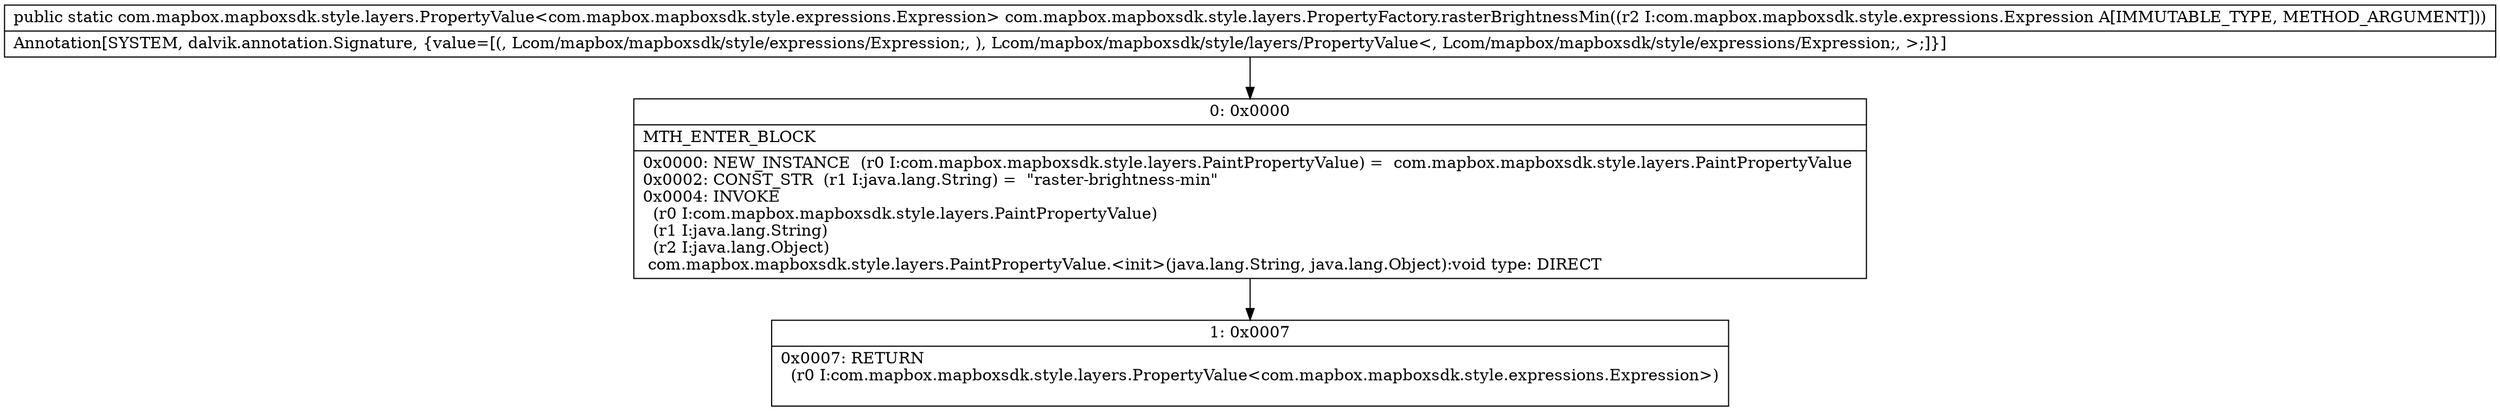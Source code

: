 digraph "CFG forcom.mapbox.mapboxsdk.style.layers.PropertyFactory.rasterBrightnessMin(Lcom\/mapbox\/mapboxsdk\/style\/expressions\/Expression;)Lcom\/mapbox\/mapboxsdk\/style\/layers\/PropertyValue;" {
Node_0 [shape=record,label="{0\:\ 0x0000|MTH_ENTER_BLOCK\l|0x0000: NEW_INSTANCE  (r0 I:com.mapbox.mapboxsdk.style.layers.PaintPropertyValue) =  com.mapbox.mapboxsdk.style.layers.PaintPropertyValue \l0x0002: CONST_STR  (r1 I:java.lang.String) =  \"raster\-brightness\-min\" \l0x0004: INVOKE  \l  (r0 I:com.mapbox.mapboxsdk.style.layers.PaintPropertyValue)\l  (r1 I:java.lang.String)\l  (r2 I:java.lang.Object)\l com.mapbox.mapboxsdk.style.layers.PaintPropertyValue.\<init\>(java.lang.String, java.lang.Object):void type: DIRECT \l}"];
Node_1 [shape=record,label="{1\:\ 0x0007|0x0007: RETURN  \l  (r0 I:com.mapbox.mapboxsdk.style.layers.PropertyValue\<com.mapbox.mapboxsdk.style.expressions.Expression\>)\l \l}"];
MethodNode[shape=record,label="{public static com.mapbox.mapboxsdk.style.layers.PropertyValue\<com.mapbox.mapboxsdk.style.expressions.Expression\> com.mapbox.mapboxsdk.style.layers.PropertyFactory.rasterBrightnessMin((r2 I:com.mapbox.mapboxsdk.style.expressions.Expression A[IMMUTABLE_TYPE, METHOD_ARGUMENT]))  | Annotation[SYSTEM, dalvik.annotation.Signature, \{value=[(, Lcom\/mapbox\/mapboxsdk\/style\/expressions\/Expression;, ), Lcom\/mapbox\/mapboxsdk\/style\/layers\/PropertyValue\<, Lcom\/mapbox\/mapboxsdk\/style\/expressions\/Expression;, \>;]\}]\l}"];
MethodNode -> Node_0;
Node_0 -> Node_1;
}

